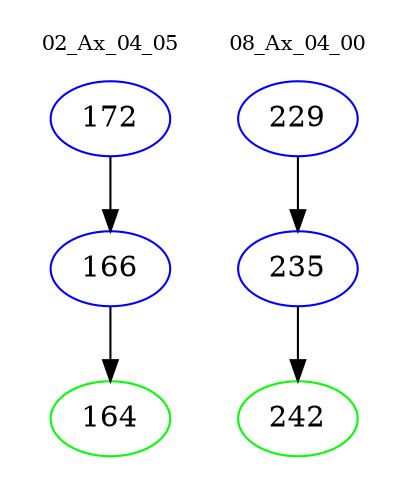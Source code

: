 digraph{
subgraph cluster_0 {
color = white
label = "02_Ax_04_05";
fontsize=10;
T0_172 [label="172", color="blue"]
T0_172 -> T0_166 [color="black"]
T0_166 [label="166", color="blue"]
T0_166 -> T0_164 [color="black"]
T0_164 [label="164", color="green"]
}
subgraph cluster_1 {
color = white
label = "08_Ax_04_00";
fontsize=10;
T1_229 [label="229", color="blue"]
T1_229 -> T1_235 [color="black"]
T1_235 [label="235", color="blue"]
T1_235 -> T1_242 [color="black"]
T1_242 [label="242", color="green"]
}
}
